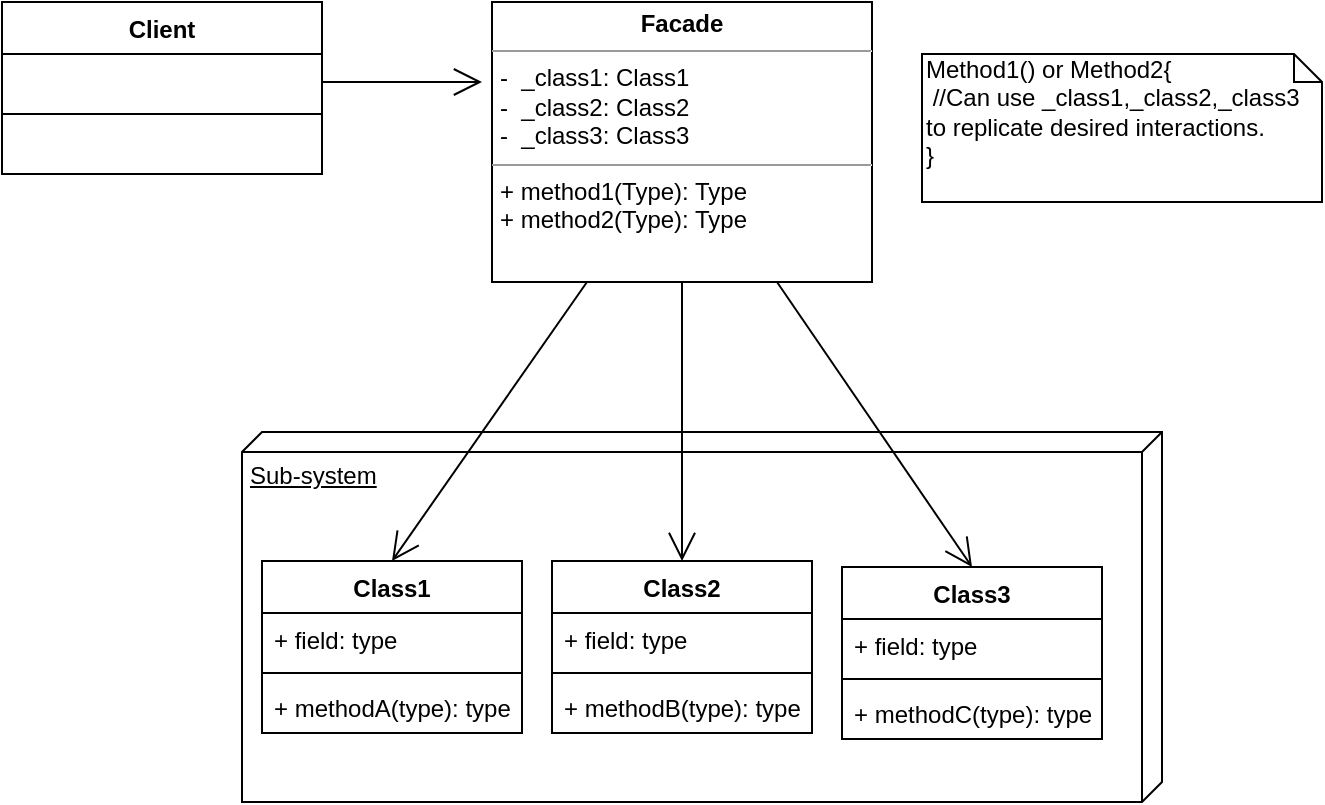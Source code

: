 <mxfile version="10.6.2" type="device"><diagram id="84O0NHXR-bCnRMLsOx2m" name="Page-1"><mxGraphModel dx="1257" dy="643" grid="1" gridSize="10" guides="1" tooltips="1" connect="1" arrows="1" fold="1" page="1" pageScale="1" pageWidth="850" pageHeight="1100" math="0" shadow="0"><root><mxCell id="0"/><mxCell id="1" parent="0"/><mxCell id="mSyFRYrjv6xd2GkCPrlU-1" value="&lt;p style=&quot;margin: 0px ; margin-top: 4px ; text-align: center&quot;&gt;&lt;b&gt;Facade&lt;/b&gt;&lt;/p&gt;&lt;hr size=&quot;1&quot;&gt;&lt;p style=&quot;margin: 0px ; margin-left: 4px&quot;&gt;-&amp;nbsp; _class1: Class1&amp;nbsp;&lt;/p&gt;&lt;p style=&quot;margin: 0px ; margin-left: 4px&quot;&gt;-&amp;nbsp; _class2: Class2&lt;/p&gt;&lt;p style=&quot;margin: 0px ; margin-left: 4px&quot;&gt;-&amp;nbsp; _class3: Class3&lt;br&gt;&lt;/p&gt;&lt;hr size=&quot;1&quot;&gt;&lt;p style=&quot;margin: 0px ; margin-left: 4px&quot;&gt;+ method1(Type): Type&lt;br&gt;+ method2(Type): Type&lt;/p&gt;&lt;p style=&quot;margin: 0px ; margin-left: 4px&quot;&gt;&lt;br&gt;&lt;/p&gt;" style="verticalAlign=top;align=left;overflow=fill;fontSize=12;fontFamily=Helvetica;html=1;" vertex="1" parent="1"><mxGeometry x="325" y="90" width="190" height="140" as="geometry"/></mxCell><mxCell id="mSyFRYrjv6xd2GkCPrlU-3" value="Sub-system" style="verticalAlign=top;align=left;spacingTop=8;spacingLeft=2;spacingRight=12;shape=cube;size=10;direction=south;fontStyle=4;html=1;" vertex="1" parent="1"><mxGeometry x="200" y="305" width="460" height="185" as="geometry"/></mxCell><mxCell id="mSyFRYrjv6xd2GkCPrlU-4" value="Class1" style="swimlane;fontStyle=1;align=center;verticalAlign=top;childLayout=stackLayout;horizontal=1;startSize=26;horizontalStack=0;resizeParent=1;resizeParentMax=0;resizeLast=0;collapsible=1;marginBottom=0;" vertex="1" parent="1"><mxGeometry x="210" y="369.5" width="130" height="86" as="geometry"/></mxCell><mxCell id="mSyFRYrjv6xd2GkCPrlU-5" value="+ field: type" style="text;strokeColor=none;fillColor=none;align=left;verticalAlign=top;spacingLeft=4;spacingRight=4;overflow=hidden;rotatable=0;points=[[0,0.5],[1,0.5]];portConstraint=eastwest;" vertex="1" parent="mSyFRYrjv6xd2GkCPrlU-4"><mxGeometry y="26" width="130" height="26" as="geometry"/></mxCell><mxCell id="mSyFRYrjv6xd2GkCPrlU-6" value="" style="line;strokeWidth=1;fillColor=none;align=left;verticalAlign=middle;spacingTop=-1;spacingLeft=3;spacingRight=3;rotatable=0;labelPosition=right;points=[];portConstraint=eastwest;" vertex="1" parent="mSyFRYrjv6xd2GkCPrlU-4"><mxGeometry y="52" width="130" height="8" as="geometry"/></mxCell><mxCell id="mSyFRYrjv6xd2GkCPrlU-7" value="+ methodA(type): type" style="text;strokeColor=none;fillColor=none;align=left;verticalAlign=top;spacingLeft=4;spacingRight=4;overflow=hidden;rotatable=0;points=[[0,0.5],[1,0.5]];portConstraint=eastwest;" vertex="1" parent="mSyFRYrjv6xd2GkCPrlU-4"><mxGeometry y="60" width="130" height="26" as="geometry"/></mxCell><mxCell id="mSyFRYrjv6xd2GkCPrlU-8" value="Class2" style="swimlane;fontStyle=1;align=center;verticalAlign=top;childLayout=stackLayout;horizontal=1;startSize=26;horizontalStack=0;resizeParent=1;resizeParentMax=0;resizeLast=0;collapsible=1;marginBottom=0;" vertex="1" parent="1"><mxGeometry x="355" y="369.5" width="130" height="86" as="geometry"/></mxCell><mxCell id="mSyFRYrjv6xd2GkCPrlU-9" value="+ field: type" style="text;strokeColor=none;fillColor=none;align=left;verticalAlign=top;spacingLeft=4;spacingRight=4;overflow=hidden;rotatable=0;points=[[0,0.5],[1,0.5]];portConstraint=eastwest;" vertex="1" parent="mSyFRYrjv6xd2GkCPrlU-8"><mxGeometry y="26" width="130" height="26" as="geometry"/></mxCell><mxCell id="mSyFRYrjv6xd2GkCPrlU-10" value="" style="line;strokeWidth=1;fillColor=none;align=left;verticalAlign=middle;spacingTop=-1;spacingLeft=3;spacingRight=3;rotatable=0;labelPosition=right;points=[];portConstraint=eastwest;" vertex="1" parent="mSyFRYrjv6xd2GkCPrlU-8"><mxGeometry y="52" width="130" height="8" as="geometry"/></mxCell><mxCell id="mSyFRYrjv6xd2GkCPrlU-12" value="+ methodB(type): type" style="text;strokeColor=none;fillColor=none;align=left;verticalAlign=top;spacingLeft=4;spacingRight=4;overflow=hidden;rotatable=0;points=[[0,0.5],[1,0.5]];portConstraint=eastwest;" vertex="1" parent="mSyFRYrjv6xd2GkCPrlU-8"><mxGeometry y="60" width="130" height="26" as="geometry"/></mxCell><mxCell id="mSyFRYrjv6xd2GkCPrlU-13" value="Class3" style="swimlane;fontStyle=1;align=center;verticalAlign=top;childLayout=stackLayout;horizontal=1;startSize=26;horizontalStack=0;resizeParent=1;resizeParentMax=0;resizeLast=0;collapsible=1;marginBottom=0;" vertex="1" parent="1"><mxGeometry x="500" y="372.5" width="130" height="86" as="geometry"/></mxCell><mxCell id="mSyFRYrjv6xd2GkCPrlU-14" value="+ field: type" style="text;strokeColor=none;fillColor=none;align=left;verticalAlign=top;spacingLeft=4;spacingRight=4;overflow=hidden;rotatable=0;points=[[0,0.5],[1,0.5]];portConstraint=eastwest;" vertex="1" parent="mSyFRYrjv6xd2GkCPrlU-13"><mxGeometry y="26" width="130" height="26" as="geometry"/></mxCell><mxCell id="mSyFRYrjv6xd2GkCPrlU-15" value="" style="line;strokeWidth=1;fillColor=none;align=left;verticalAlign=middle;spacingTop=-1;spacingLeft=3;spacingRight=3;rotatable=0;labelPosition=right;points=[];portConstraint=eastwest;" vertex="1" parent="mSyFRYrjv6xd2GkCPrlU-13"><mxGeometry y="52" width="130" height="8" as="geometry"/></mxCell><mxCell id="mSyFRYrjv6xd2GkCPrlU-16" value="+ methodC(type): type" style="text;strokeColor=none;fillColor=none;align=left;verticalAlign=top;spacingLeft=4;spacingRight=4;overflow=hidden;rotatable=0;points=[[0,0.5],[1,0.5]];portConstraint=eastwest;" vertex="1" parent="mSyFRYrjv6xd2GkCPrlU-13"><mxGeometry y="60" width="130" height="26" as="geometry"/></mxCell><mxCell id="mSyFRYrjv6xd2GkCPrlU-17" value="" style="endArrow=open;endFill=1;endSize=12;html=1;entryX=0.5;entryY=0;entryDx=0;entryDy=0;exitX=0.25;exitY=1;exitDx=0;exitDy=0;" edge="1" parent="1" source="mSyFRYrjv6xd2GkCPrlU-1" target="mSyFRYrjv6xd2GkCPrlU-4"><mxGeometry width="160" relative="1" as="geometry"><mxPoint x="600" y="170" as="sourcePoint"/><mxPoint x="760" y="170" as="targetPoint"/></mxGeometry></mxCell><mxCell id="mSyFRYrjv6xd2GkCPrlU-18" value="" style="endArrow=open;endFill=1;endSize=12;html=1;entryX=0.5;entryY=0;entryDx=0;entryDy=0;exitX=0.5;exitY=1;exitDx=0;exitDy=0;" edge="1" parent="1" source="mSyFRYrjv6xd2GkCPrlU-1" target="mSyFRYrjv6xd2GkCPrlU-8"><mxGeometry width="160" relative="1" as="geometry"><mxPoint x="610" y="180" as="sourcePoint"/><mxPoint x="770" y="180" as="targetPoint"/></mxGeometry></mxCell><mxCell id="mSyFRYrjv6xd2GkCPrlU-19" value="" style="endArrow=open;endFill=1;endSize=12;html=1;exitX=0.75;exitY=1;exitDx=0;exitDy=0;entryX=0.5;entryY=0;entryDx=0;entryDy=0;" edge="1" parent="1" source="mSyFRYrjv6xd2GkCPrlU-1" target="mSyFRYrjv6xd2GkCPrlU-13"><mxGeometry width="160" relative="1" as="geometry"><mxPoint x="610" y="200" as="sourcePoint"/><mxPoint x="770" y="200" as="targetPoint"/></mxGeometry></mxCell><mxCell id="mSyFRYrjv6xd2GkCPrlU-20" value="Client" style="swimlane;fontStyle=1;align=center;verticalAlign=top;childLayout=stackLayout;horizontal=1;startSize=26;horizontalStack=0;resizeParent=1;resizeParentMax=0;resizeLast=0;collapsible=1;marginBottom=0;" vertex="1" parent="1"><mxGeometry x="80" y="90" width="160" height="86" as="geometry"/></mxCell><mxCell id="mSyFRYrjv6xd2GkCPrlU-21" value=" " style="text;strokeColor=none;fillColor=none;align=left;verticalAlign=top;spacingLeft=4;spacingRight=4;overflow=hidden;rotatable=0;points=[[0,0.5],[1,0.5]];portConstraint=eastwest;" vertex="1" parent="mSyFRYrjv6xd2GkCPrlU-20"><mxGeometry y="26" width="160" height="26" as="geometry"/></mxCell><mxCell id="mSyFRYrjv6xd2GkCPrlU-22" value="" style="line;strokeWidth=1;fillColor=none;align=left;verticalAlign=middle;spacingTop=-1;spacingLeft=3;spacingRight=3;rotatable=0;labelPosition=right;points=[];portConstraint=eastwest;" vertex="1" parent="mSyFRYrjv6xd2GkCPrlU-20"><mxGeometry y="52" width="160" height="8" as="geometry"/></mxCell><mxCell id="mSyFRYrjv6xd2GkCPrlU-23" value=" " style="text;strokeColor=none;fillColor=none;align=left;verticalAlign=top;spacingLeft=4;spacingRight=4;overflow=hidden;rotatable=0;points=[[0,0.5],[1,0.5]];portConstraint=eastwest;" vertex="1" parent="mSyFRYrjv6xd2GkCPrlU-20"><mxGeometry y="60" width="160" height="26" as="geometry"/></mxCell><mxCell id="mSyFRYrjv6xd2GkCPrlU-24" value="" style="endArrow=open;endFill=1;endSize=12;html=1;" edge="1" parent="1"><mxGeometry width="160" relative="1" as="geometry"><mxPoint x="240" y="130" as="sourcePoint"/><mxPoint x="320" y="130" as="targetPoint"/></mxGeometry></mxCell><mxCell id="mSyFRYrjv6xd2GkCPrlU-47" value="Method1() or Method2{&lt;br&gt;&amp;nbsp;//Can use _class1,_class2,_class3&lt;br&gt;to replicate desired interactions.&lt;br&gt;}&lt;br&gt;" style="shape=note;whiteSpace=wrap;html=1;size=14;verticalAlign=top;align=left;spacingTop=-6;" vertex="1" parent="1"><mxGeometry x="540" y="116" width="200" height="74" as="geometry"/></mxCell></root></mxGraphModel></diagram></mxfile>